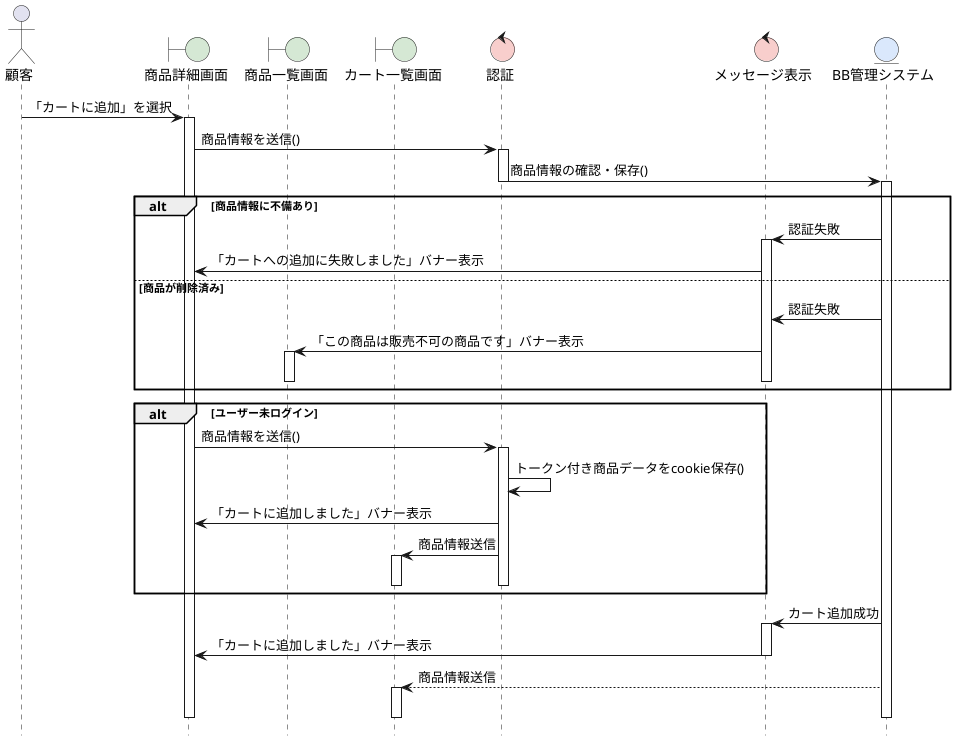 @startuml
hide footbox
skinparam boundaryBackgroundColor #D5E8D4
skinparam controlBackgroundColor  #F8CECC
skinparam entityBackgroundColor   #DAE8FC

actor 顧客 as user
boundary 商品詳細画面 as B1
boundary 商品一覧画面 as B2
boundary カート一覧画面 as B3
control 認証 as C1
control メッセージ表示 as C2
entity BB管理システム as E

user -> B1: 「カートに追加」を選択
activate B1

B1 -> C1: 商品情報を送信()
activate C1
C1 -> E: 商品情報の確認・保存()
deactivate C1
activate E

alt 商品情報に不備あり
    E -> C2: 認証失敗
    activate C2
    C2 -> B1: 「カートへの追加に失敗しました」バナー表示
    deactivate C1
else 商品が削除済み
    E -> C2: 認証失敗
    C2 -> B2: 「この商品は販売不可の商品です」バナー表示
    activate B2
    deactivate C1
    deactivate B2
    deactivate C2

end

alt ユーザー未ログイン
    B1 -> C1: 商品情報を送信()
    activate C1
    C1 -> C1: トークン付き商品データをcookie保存()
    C1 -> B1: 「カートに追加しました」バナー表示
    C1 -> B3: 商品情報送信
    activate B3
    deactivate C1
    deactivate B3

end

E -> C2: カート追加成功
activate C2
C2 -> B1: 「カートに追加しました」バナー表示
deactivate C2
E --> B3: 商品情報送信
activate B3
deactivate B3
deactivate E
deactivate C1
deactivate B1


@enduml